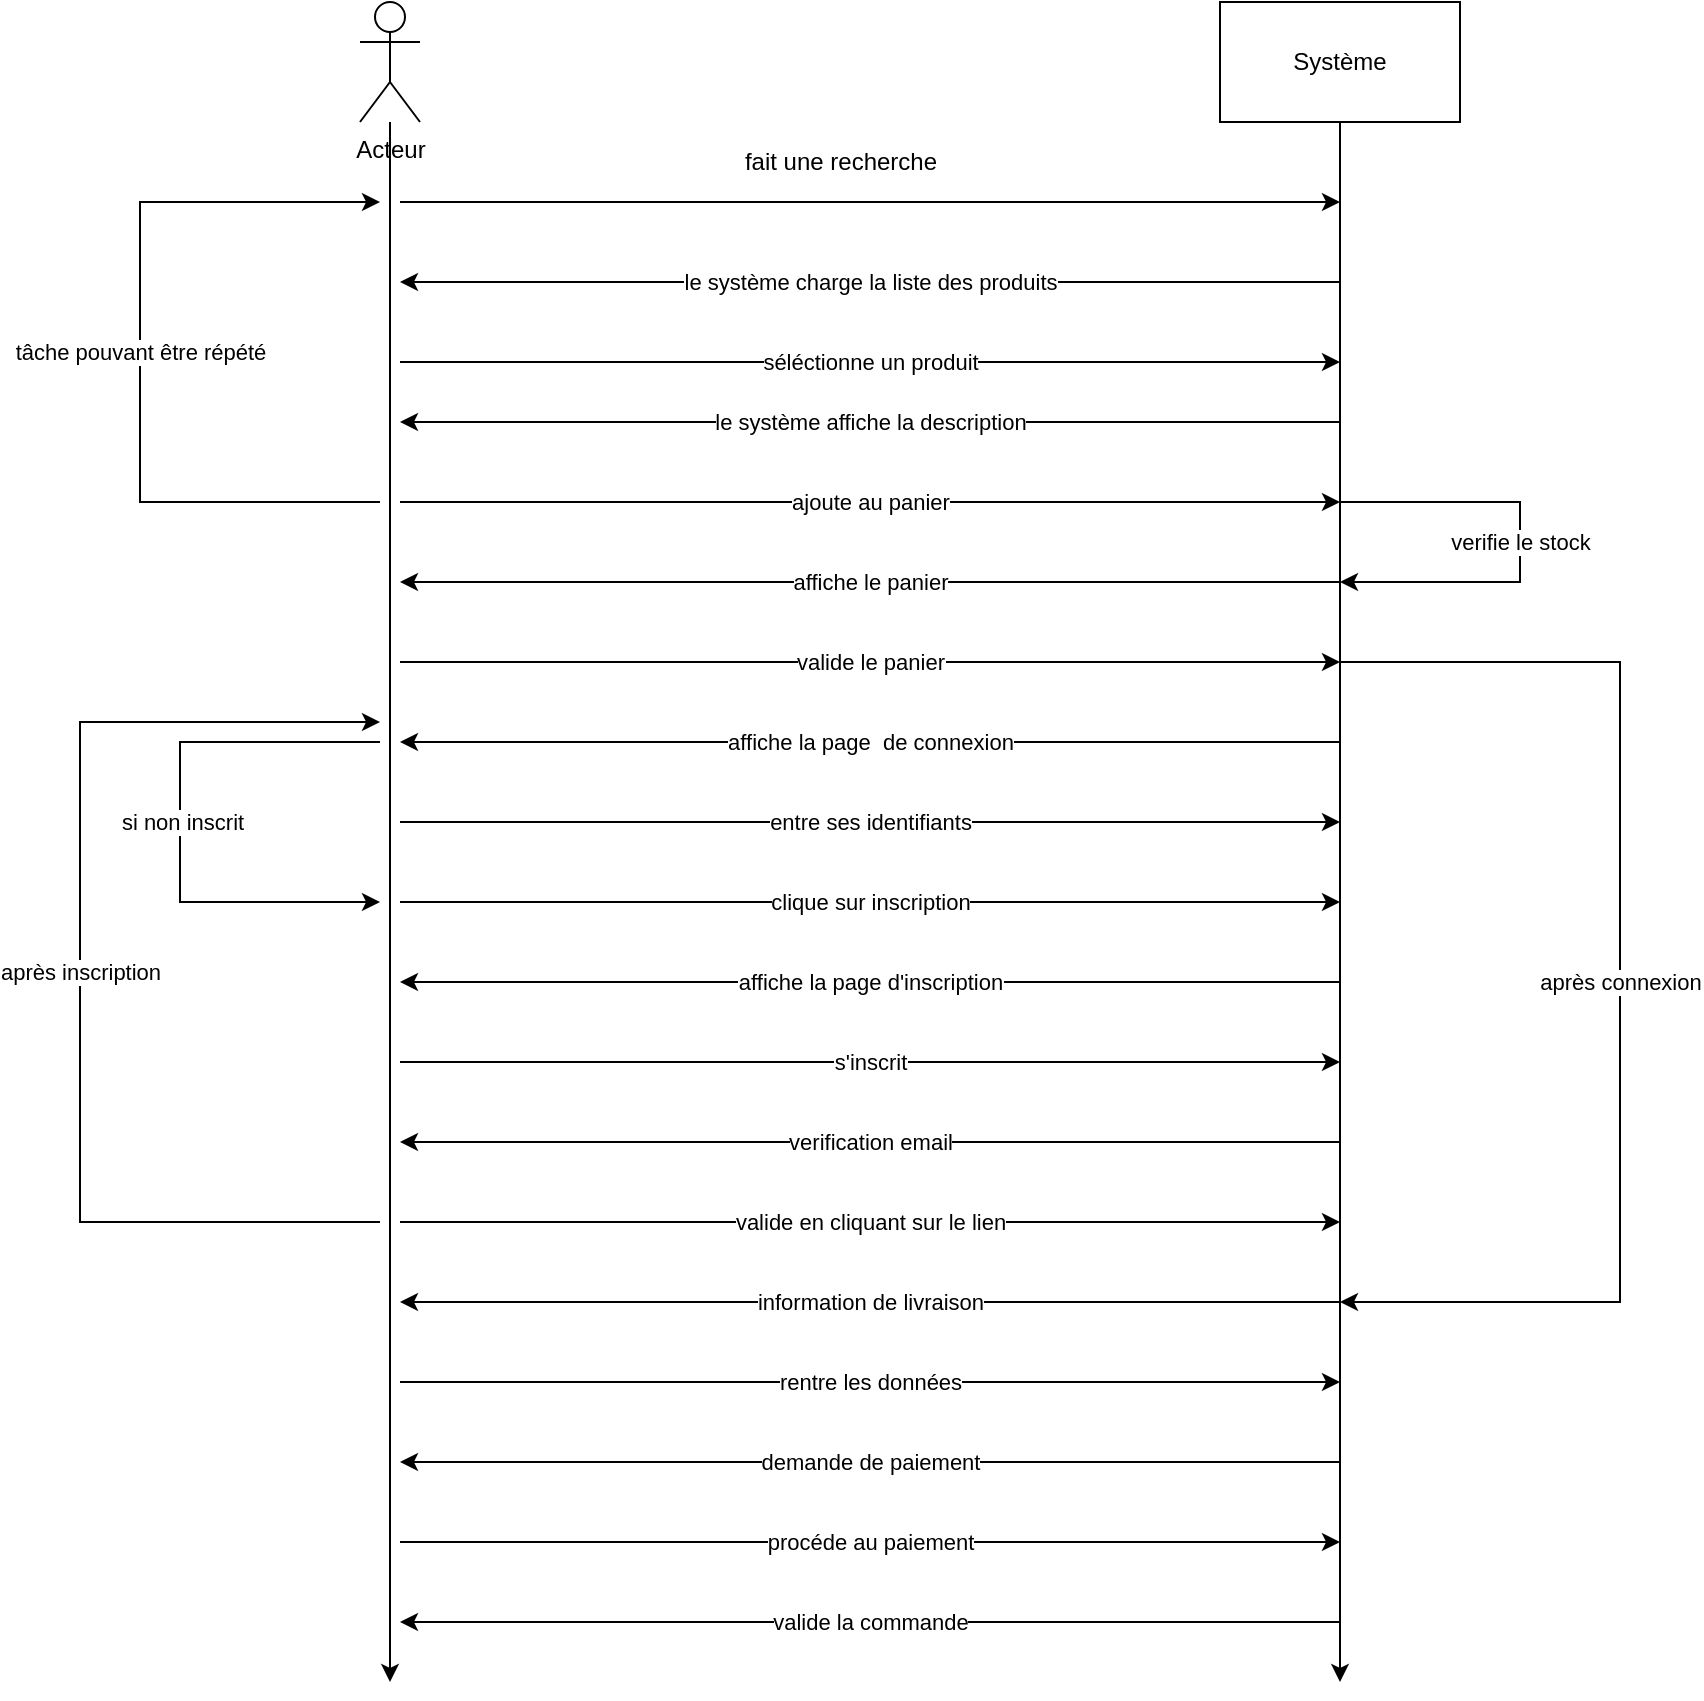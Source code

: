 <mxfile version="13.9.9" type="device"><diagram id="23iRSUPoRavnBvh4doch" name="Page-1"><mxGraphModel dx="1679" dy="494" grid="1" gridSize="10" guides="1" tooltips="1" connect="1" arrows="1" fold="1" page="1" pageScale="1" pageWidth="827" pageHeight="1169" math="0" shadow="0"><root><mxCell id="0"/><mxCell id="1" parent="0"/><mxCell id="4" style="edgeStyle=orthogonalEdgeStyle;rounded=0;orthogonalLoop=1;jettySize=auto;html=1;" parent="1" source="2" edge="1"><mxGeometry relative="1" as="geometry"><mxPoint x="185" y="910" as="targetPoint"/></mxGeometry></mxCell><mxCell id="2" value="Acteur" style="shape=umlActor;verticalLabelPosition=bottom;verticalAlign=top;html=1;outlineConnect=0;" parent="1" vertex="1"><mxGeometry x="170" y="70" width="30" height="60" as="geometry"/></mxCell><mxCell id="5" style="edgeStyle=orthogonalEdgeStyle;rounded=0;orthogonalLoop=1;jettySize=auto;html=1;" parent="1" source="3" edge="1"><mxGeometry relative="1" as="geometry"><mxPoint x="660" y="910" as="targetPoint"/></mxGeometry></mxCell><mxCell id="3" value="Système" style="rounded=0;whiteSpace=wrap;html=1;" parent="1" vertex="1"><mxGeometry x="600" y="70" width="120" height="60" as="geometry"/></mxCell><mxCell id="6" value="" style="endArrow=classic;html=1;rounded=0;" parent="1" edge="1"><mxGeometry width="50" height="50" relative="1" as="geometry"><mxPoint x="190" y="170" as="sourcePoint"/><mxPoint x="660" y="170" as="targetPoint"/></mxGeometry></mxCell><mxCell id="7" value="fait une recherche" style="text;html=1;align=center;verticalAlign=middle;resizable=0;points=[];autosize=1;strokeColor=none;fillColor=none;" parent="1" vertex="1"><mxGeometry x="355" y="140" width="110" height="20" as="geometry"/></mxCell><mxCell id="8" value="le système charge la liste des produits" style="endArrow=classic;html=1;rounded=0;" parent="1" edge="1"><mxGeometry relative="1" as="geometry"><mxPoint x="660" y="210" as="sourcePoint"/><mxPoint x="190" y="210" as="targetPoint"/></mxGeometry></mxCell><mxCell id="10" value="séléctionne un produit" style="endArrow=classic;html=1;rounded=0;" parent="1" edge="1"><mxGeometry relative="1" as="geometry"><mxPoint x="190" y="250" as="sourcePoint"/><mxPoint x="660" y="250" as="targetPoint"/></mxGeometry></mxCell><mxCell id="12" value="" style="endArrow=classic;html=1;rounded=0;" parent="1" edge="1"><mxGeometry relative="1" as="geometry"><mxPoint x="660" y="280" as="sourcePoint"/><mxPoint x="190" y="280" as="targetPoint"/></mxGeometry></mxCell><mxCell id="13" value="le système affiche la description" style="edgeLabel;resizable=0;html=1;align=center;verticalAlign=middle;" parent="12" connectable="0" vertex="1"><mxGeometry relative="1" as="geometry"/></mxCell><mxCell id="14" value="" style="endArrow=classic;html=1;rounded=0;" parent="1" edge="1"><mxGeometry relative="1" as="geometry"><mxPoint x="190" y="320" as="sourcePoint"/><mxPoint x="660" y="320" as="targetPoint"/></mxGeometry></mxCell><mxCell id="15" value="ajoute au panier" style="edgeLabel;resizable=0;html=1;align=center;verticalAlign=middle;" parent="14" connectable="0" vertex="1"><mxGeometry relative="1" as="geometry"/></mxCell><mxCell id="16" value="" style="endArrow=classic;html=1;rounded=0;" parent="1" edge="1"><mxGeometry relative="1" as="geometry"><mxPoint x="180" y="320" as="sourcePoint"/><mxPoint x="180" y="170" as="targetPoint"/><Array as="points"><mxPoint x="60" y="320"/><mxPoint x="60" y="170"/></Array></mxGeometry></mxCell><mxCell id="17" value="tâche pouvant être répété" style="edgeLabel;resizable=0;html=1;align=center;verticalAlign=middle;" parent="16" connectable="0" vertex="1"><mxGeometry relative="1" as="geometry"/></mxCell><mxCell id="18" value="" style="endArrow=classic;html=1;rounded=0;" parent="1" edge="1"><mxGeometry relative="1" as="geometry"><mxPoint x="660" y="360" as="sourcePoint"/><mxPoint x="190" y="360" as="targetPoint"/></mxGeometry></mxCell><mxCell id="19" value="affiche le panier" style="edgeLabel;resizable=0;html=1;align=center;verticalAlign=middle;" parent="18" connectable="0" vertex="1"><mxGeometry relative="1" as="geometry"/></mxCell><mxCell id="20" value="" style="endArrow=classic;html=1;rounded=0;" parent="1" edge="1"><mxGeometry relative="1" as="geometry"><mxPoint x="660" y="320" as="sourcePoint"/><mxPoint x="660" y="360" as="targetPoint"/><Array as="points"><mxPoint x="750" y="320"/><mxPoint x="750" y="360"/></Array></mxGeometry></mxCell><mxCell id="21" value="verifie le stock" style="edgeLabel;resizable=0;html=1;align=center;verticalAlign=middle;" parent="20" connectable="0" vertex="1"><mxGeometry relative="1" as="geometry"/></mxCell><mxCell id="22" value="" style="endArrow=classic;html=1;rounded=0;" parent="1" edge="1"><mxGeometry relative="1" as="geometry"><mxPoint x="190" y="400" as="sourcePoint"/><mxPoint x="660" y="400" as="targetPoint"/></mxGeometry></mxCell><mxCell id="23" value="valide le panier" style="edgeLabel;resizable=0;html=1;align=center;verticalAlign=middle;" parent="22" connectable="0" vertex="1"><mxGeometry relative="1" as="geometry"/></mxCell><mxCell id="24" value="" style="endArrow=classic;html=1;rounded=0;" parent="1" edge="1"><mxGeometry relative="1" as="geometry"><mxPoint x="660" y="440" as="sourcePoint"/><mxPoint x="190" y="440" as="targetPoint"/></mxGeometry></mxCell><mxCell id="25" value="affiche la page&amp;nbsp; de connexion" style="edgeLabel;resizable=0;html=1;align=center;verticalAlign=middle;" parent="24" connectable="0" vertex="1"><mxGeometry relative="1" as="geometry"/></mxCell><mxCell id="26" value="" style="endArrow=classic;html=1;rounded=0;" parent="1" edge="1"><mxGeometry relative="1" as="geometry"><mxPoint x="190" y="480" as="sourcePoint"/><mxPoint x="660" y="480" as="targetPoint"/></mxGeometry></mxCell><mxCell id="27" value="entre ses identifiants" style="edgeLabel;resizable=0;html=1;align=center;verticalAlign=middle;" parent="26" connectable="0" vertex="1"><mxGeometry relative="1" as="geometry"/></mxCell><mxCell id="28" value="" style="endArrow=classic;html=1;rounded=0;" parent="1" edge="1"><mxGeometry relative="1" as="geometry"><mxPoint x="190" y="520" as="sourcePoint"/><mxPoint x="660" y="520" as="targetPoint"/></mxGeometry></mxCell><mxCell id="29" value="clique sur inscription" style="edgeLabel;resizable=0;html=1;align=center;verticalAlign=middle;" parent="28" connectable="0" vertex="1"><mxGeometry relative="1" as="geometry"/></mxCell><mxCell id="30" value="" style="endArrow=classic;html=1;rounded=0;" parent="1" edge="1"><mxGeometry relative="1" as="geometry"><mxPoint x="180" y="440" as="sourcePoint"/><mxPoint x="180" y="520" as="targetPoint"/><Array as="points"><mxPoint x="80" y="440"/><mxPoint x="80" y="520"/></Array></mxGeometry></mxCell><mxCell id="31" value="si non inscrit" style="edgeLabel;resizable=0;html=1;align=center;verticalAlign=middle;" parent="30" connectable="0" vertex="1"><mxGeometry relative="1" as="geometry"><mxPoint x="1" as="offset"/></mxGeometry></mxCell><mxCell id="32" value="" style="endArrow=classic;html=1;rounded=0;" parent="1" edge="1"><mxGeometry relative="1" as="geometry"><mxPoint x="660" y="560" as="sourcePoint"/><mxPoint x="190" y="560" as="targetPoint"/></mxGeometry></mxCell><mxCell id="33" value="affiche la page d'inscription" style="edgeLabel;resizable=0;html=1;align=center;verticalAlign=middle;" parent="32" connectable="0" vertex="1"><mxGeometry relative="1" as="geometry"/></mxCell><mxCell id="34" value="" style="endArrow=classic;html=1;rounded=0;" parent="1" edge="1"><mxGeometry relative="1" as="geometry"><mxPoint x="190" y="600" as="sourcePoint"/><mxPoint x="660" y="600" as="targetPoint"/></mxGeometry></mxCell><mxCell id="35" value="s'inscrit" style="edgeLabel;resizable=0;html=1;align=center;verticalAlign=middle;" parent="34" connectable="0" vertex="1"><mxGeometry relative="1" as="geometry"/></mxCell><mxCell id="36" value="" style="endArrow=classic;html=1;rounded=0;" parent="1" edge="1"><mxGeometry relative="1" as="geometry"><mxPoint x="660" y="640" as="sourcePoint"/><mxPoint x="190" y="640" as="targetPoint"/></mxGeometry></mxCell><mxCell id="37" value="verification email" style="edgeLabel;resizable=0;html=1;align=center;verticalAlign=middle;" parent="36" connectable="0" vertex="1"><mxGeometry relative="1" as="geometry"/></mxCell><mxCell id="40" value="" style="endArrow=classic;html=1;rounded=0;" parent="1" edge="1"><mxGeometry relative="1" as="geometry"><mxPoint x="180" y="680" as="sourcePoint"/><mxPoint x="180" y="430" as="targetPoint"/><Array as="points"><mxPoint x="30" y="680"/><mxPoint x="30" y="430"/></Array></mxGeometry></mxCell><mxCell id="41" value="après inscription" style="edgeLabel;resizable=0;html=1;align=center;verticalAlign=middle;" parent="40" connectable="0" vertex="1"><mxGeometry relative="1" as="geometry"/></mxCell><mxCell id="44" value="valide en cliquant sur le lien" style="endArrow=classic;html=1;rounded=0;" parent="1" edge="1"><mxGeometry relative="1" as="geometry"><mxPoint x="190" y="680" as="sourcePoint"/><mxPoint x="660" y="680" as="targetPoint"/></mxGeometry></mxCell><mxCell id="46" value="" style="endArrow=classic;html=1;rounded=0;" parent="1" edge="1"><mxGeometry relative="1" as="geometry"><mxPoint x="660" y="720" as="sourcePoint"/><mxPoint x="190" y="720" as="targetPoint"/></mxGeometry></mxCell><mxCell id="47" value="information de livraison" style="edgeLabel;resizable=0;html=1;align=center;verticalAlign=middle;" parent="46" connectable="0" vertex="1"><mxGeometry relative="1" as="geometry"/></mxCell><mxCell id="48" value="" style="endArrow=classic;html=1;rounded=0;" parent="1" edge="1"><mxGeometry relative="1" as="geometry"><mxPoint x="660" y="400" as="sourcePoint"/><mxPoint x="660" y="720" as="targetPoint"/><Array as="points"><mxPoint x="800" y="400"/><mxPoint x="800" y="720"/></Array></mxGeometry></mxCell><mxCell id="49" value="après connexion" style="edgeLabel;resizable=0;html=1;align=center;verticalAlign=middle;" parent="48" connectable="0" vertex="1"><mxGeometry relative="1" as="geometry"/></mxCell><mxCell id="50" value="" style="endArrow=classic;html=1;rounded=0;" parent="1" edge="1"><mxGeometry relative="1" as="geometry"><mxPoint x="190" y="760" as="sourcePoint"/><mxPoint x="660" y="760" as="targetPoint"/></mxGeometry></mxCell><mxCell id="51" value="rentre les données" style="edgeLabel;resizable=0;html=1;align=center;verticalAlign=middle;" parent="50" connectable="0" vertex="1"><mxGeometry relative="1" as="geometry"/></mxCell><mxCell id="52" value="" style="endArrow=classic;html=1;rounded=0;" parent="1" edge="1"><mxGeometry relative="1" as="geometry"><mxPoint x="660" y="800" as="sourcePoint"/><mxPoint x="190" y="800" as="targetPoint"/></mxGeometry></mxCell><mxCell id="53" value="demande de paiement" style="edgeLabel;resizable=0;html=1;align=center;verticalAlign=middle;" parent="52" connectable="0" vertex="1"><mxGeometry relative="1" as="geometry"/></mxCell><mxCell id="54" value="" style="endArrow=classic;html=1;rounded=0;" parent="1" edge="1"><mxGeometry relative="1" as="geometry"><mxPoint x="190" y="840" as="sourcePoint"/><mxPoint x="660" y="840" as="targetPoint"/></mxGeometry></mxCell><mxCell id="55" value="procéde au paiement" style="edgeLabel;resizable=0;html=1;align=center;verticalAlign=middle;" parent="54" connectable="0" vertex="1"><mxGeometry relative="1" as="geometry"/></mxCell><mxCell id="56" value="" style="endArrow=classic;html=1;rounded=0;" parent="1" edge="1"><mxGeometry relative="1" as="geometry"><mxPoint x="660" y="880" as="sourcePoint"/><mxPoint x="190" y="880" as="targetPoint"/></mxGeometry></mxCell><mxCell id="57" value="valide la commande" style="edgeLabel;resizable=0;html=1;align=center;verticalAlign=middle;" parent="56" connectable="0" vertex="1"><mxGeometry relative="1" as="geometry"/></mxCell></root></mxGraphModel></diagram></mxfile>